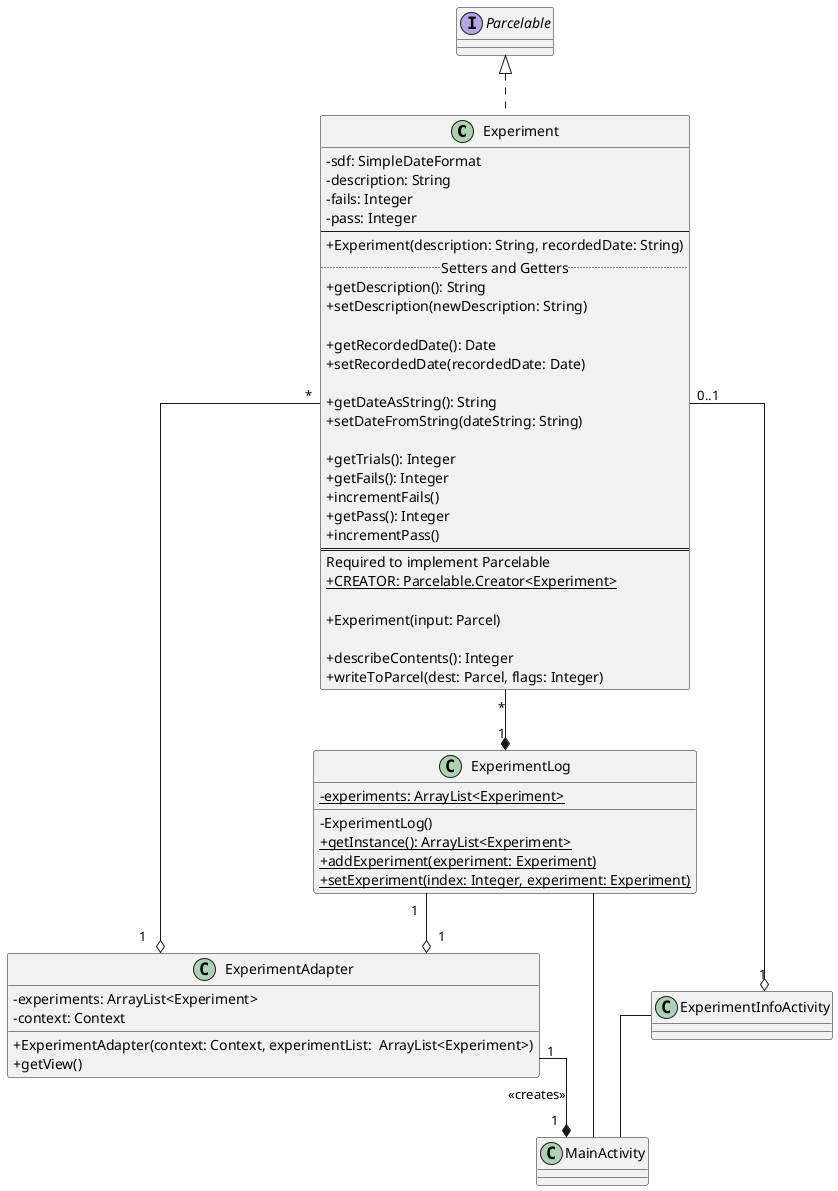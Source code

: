 @startuml TrialBook
skinparam classAttributeIconSize 0
skinparam linetype ortho

class Experiment implements Parcelable {
    - sdf: SimpleDateFormat
    - description: String
    - fails: Integer
    - pass: Integer
--
    + Experiment(description: String, recordedDate: String)
    .. Setters and Getters..
    + getDescription(): String
    + setDescription(newDescription: String)

    + getRecordedDate(): Date
    + setRecordedDate(recordedDate: Date)

    + getDateAsString(): String
    + setDateFromString(dateString: String)

    + getTrials(): Integer
    + getFails(): Integer
    + incrementFails()
    + getPass(): Integer
    + incrementPass()
    ==
    Required to implement Parcelable
    + {static} CREATOR: Parcelable.Creator<Experiment>

    + Experiment(input: Parcel)

    + describeContents(): Integer
    + writeToParcel(dest: Parcel, flags: Integer)
}

class ExperimentAdapter {
    - experiments: ArrayList<Experiment>
    - context: Context

    + ExperimentAdapter(context: Context, experimentList:  ArrayList<Experiment>)
    + getView()
}

class ExperimentLog {
    - {static} experiments: ArrayList<Experiment>
    - ExperimentLog()
    + {static} getInstance(): ArrayList<Experiment>
    + {static} addExperiment(experiment: Experiment)
    + {static} setExperiment(index: Integer, experiment: Experiment)

}

Experiment "0..1" --o "1 " ExperimentInfoActivity
Experiment "*" --o "1" ExperimentAdapter
Experiment "*" --* "1" ExperimentLog

ExperimentAdapter "1" --* "1" MainActivity : <<creates>>
ExperimentInfoActivity -- MainActivity
ExperimentLog "1" --o "1" ExperimentAdapter

ExperimentLog -- MainActivity

@enduml
